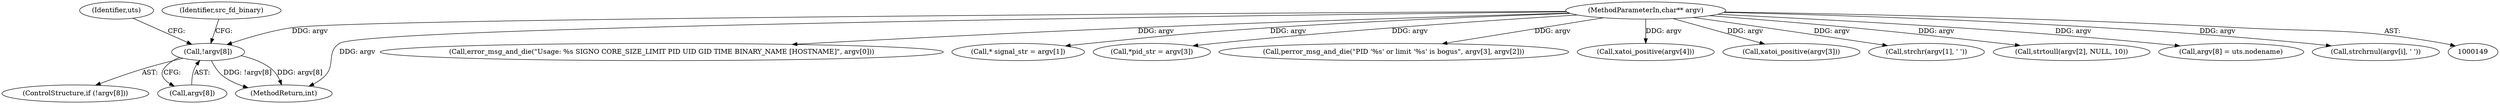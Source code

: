 digraph "0_abrt_8939398b82006ba1fec4ed491339fc075f43fc7c_1@pointer" {
"1000353" [label="(Call,!argv[8])"];
"1000151" [label="(MethodParameterIn,char** argv)"];
"1000360" [label="(Identifier,uts)"];
"1000178" [label="(Call,error_msg_and_die(\"Usage: %s SIGNO CORE_SIZE_LIMIT PID UID GID TIME BINARY_NAME [HOSTNAME]\", argv[0]))"];
"1000264" [label="(Call,* signal_str = argv[1])"];
"1000302" [label="(Call,*pid_str = argv[3])"];
"1000328" [label="(Call,perror_msg_and_die(\"PID '%s' or limit '%s' is bogus\", argv[3], argv[2]))"];
"1000317" [label="(Call,xatoi_positive(argv[4]))"];
"1000310" [label="(Call,xatoi_positive(argv[3]))"];
"1000184" [label="(Call,strchr(argv[1], ' '))"];
"1000151" [label="(MethodParameterIn,char** argv)"];
"1000277" [label="(Call,strtoull(argv[2], NULL, 10))"];
"1000352" [label="(ControlStructure,if (!argv[8]))"];
"1000354" [label="(Call,argv[8])"];
"1001237" [label="(MethodReturn,int)"];
"1000353" [label="(Call,!argv[8])"];
"1000371" [label="(Identifier,src_fd_binary)"];
"1000361" [label="(Call,argv[8] = uts.nodename)"];
"1000203" [label="(Call,strchrnul(argv[i], ' '))"];
"1000353" -> "1000352"  [label="AST: "];
"1000353" -> "1000354"  [label="CFG: "];
"1000354" -> "1000353"  [label="AST: "];
"1000360" -> "1000353"  [label="CFG: "];
"1000371" -> "1000353"  [label="CFG: "];
"1000353" -> "1001237"  [label="DDG: !argv[8]"];
"1000353" -> "1001237"  [label="DDG: argv[8]"];
"1000151" -> "1000353"  [label="DDG: argv"];
"1000151" -> "1000149"  [label="AST: "];
"1000151" -> "1001237"  [label="DDG: argv"];
"1000151" -> "1000178"  [label="DDG: argv"];
"1000151" -> "1000184"  [label="DDG: argv"];
"1000151" -> "1000203"  [label="DDG: argv"];
"1000151" -> "1000264"  [label="DDG: argv"];
"1000151" -> "1000277"  [label="DDG: argv"];
"1000151" -> "1000302"  [label="DDG: argv"];
"1000151" -> "1000310"  [label="DDG: argv"];
"1000151" -> "1000317"  [label="DDG: argv"];
"1000151" -> "1000328"  [label="DDG: argv"];
"1000151" -> "1000361"  [label="DDG: argv"];
}
